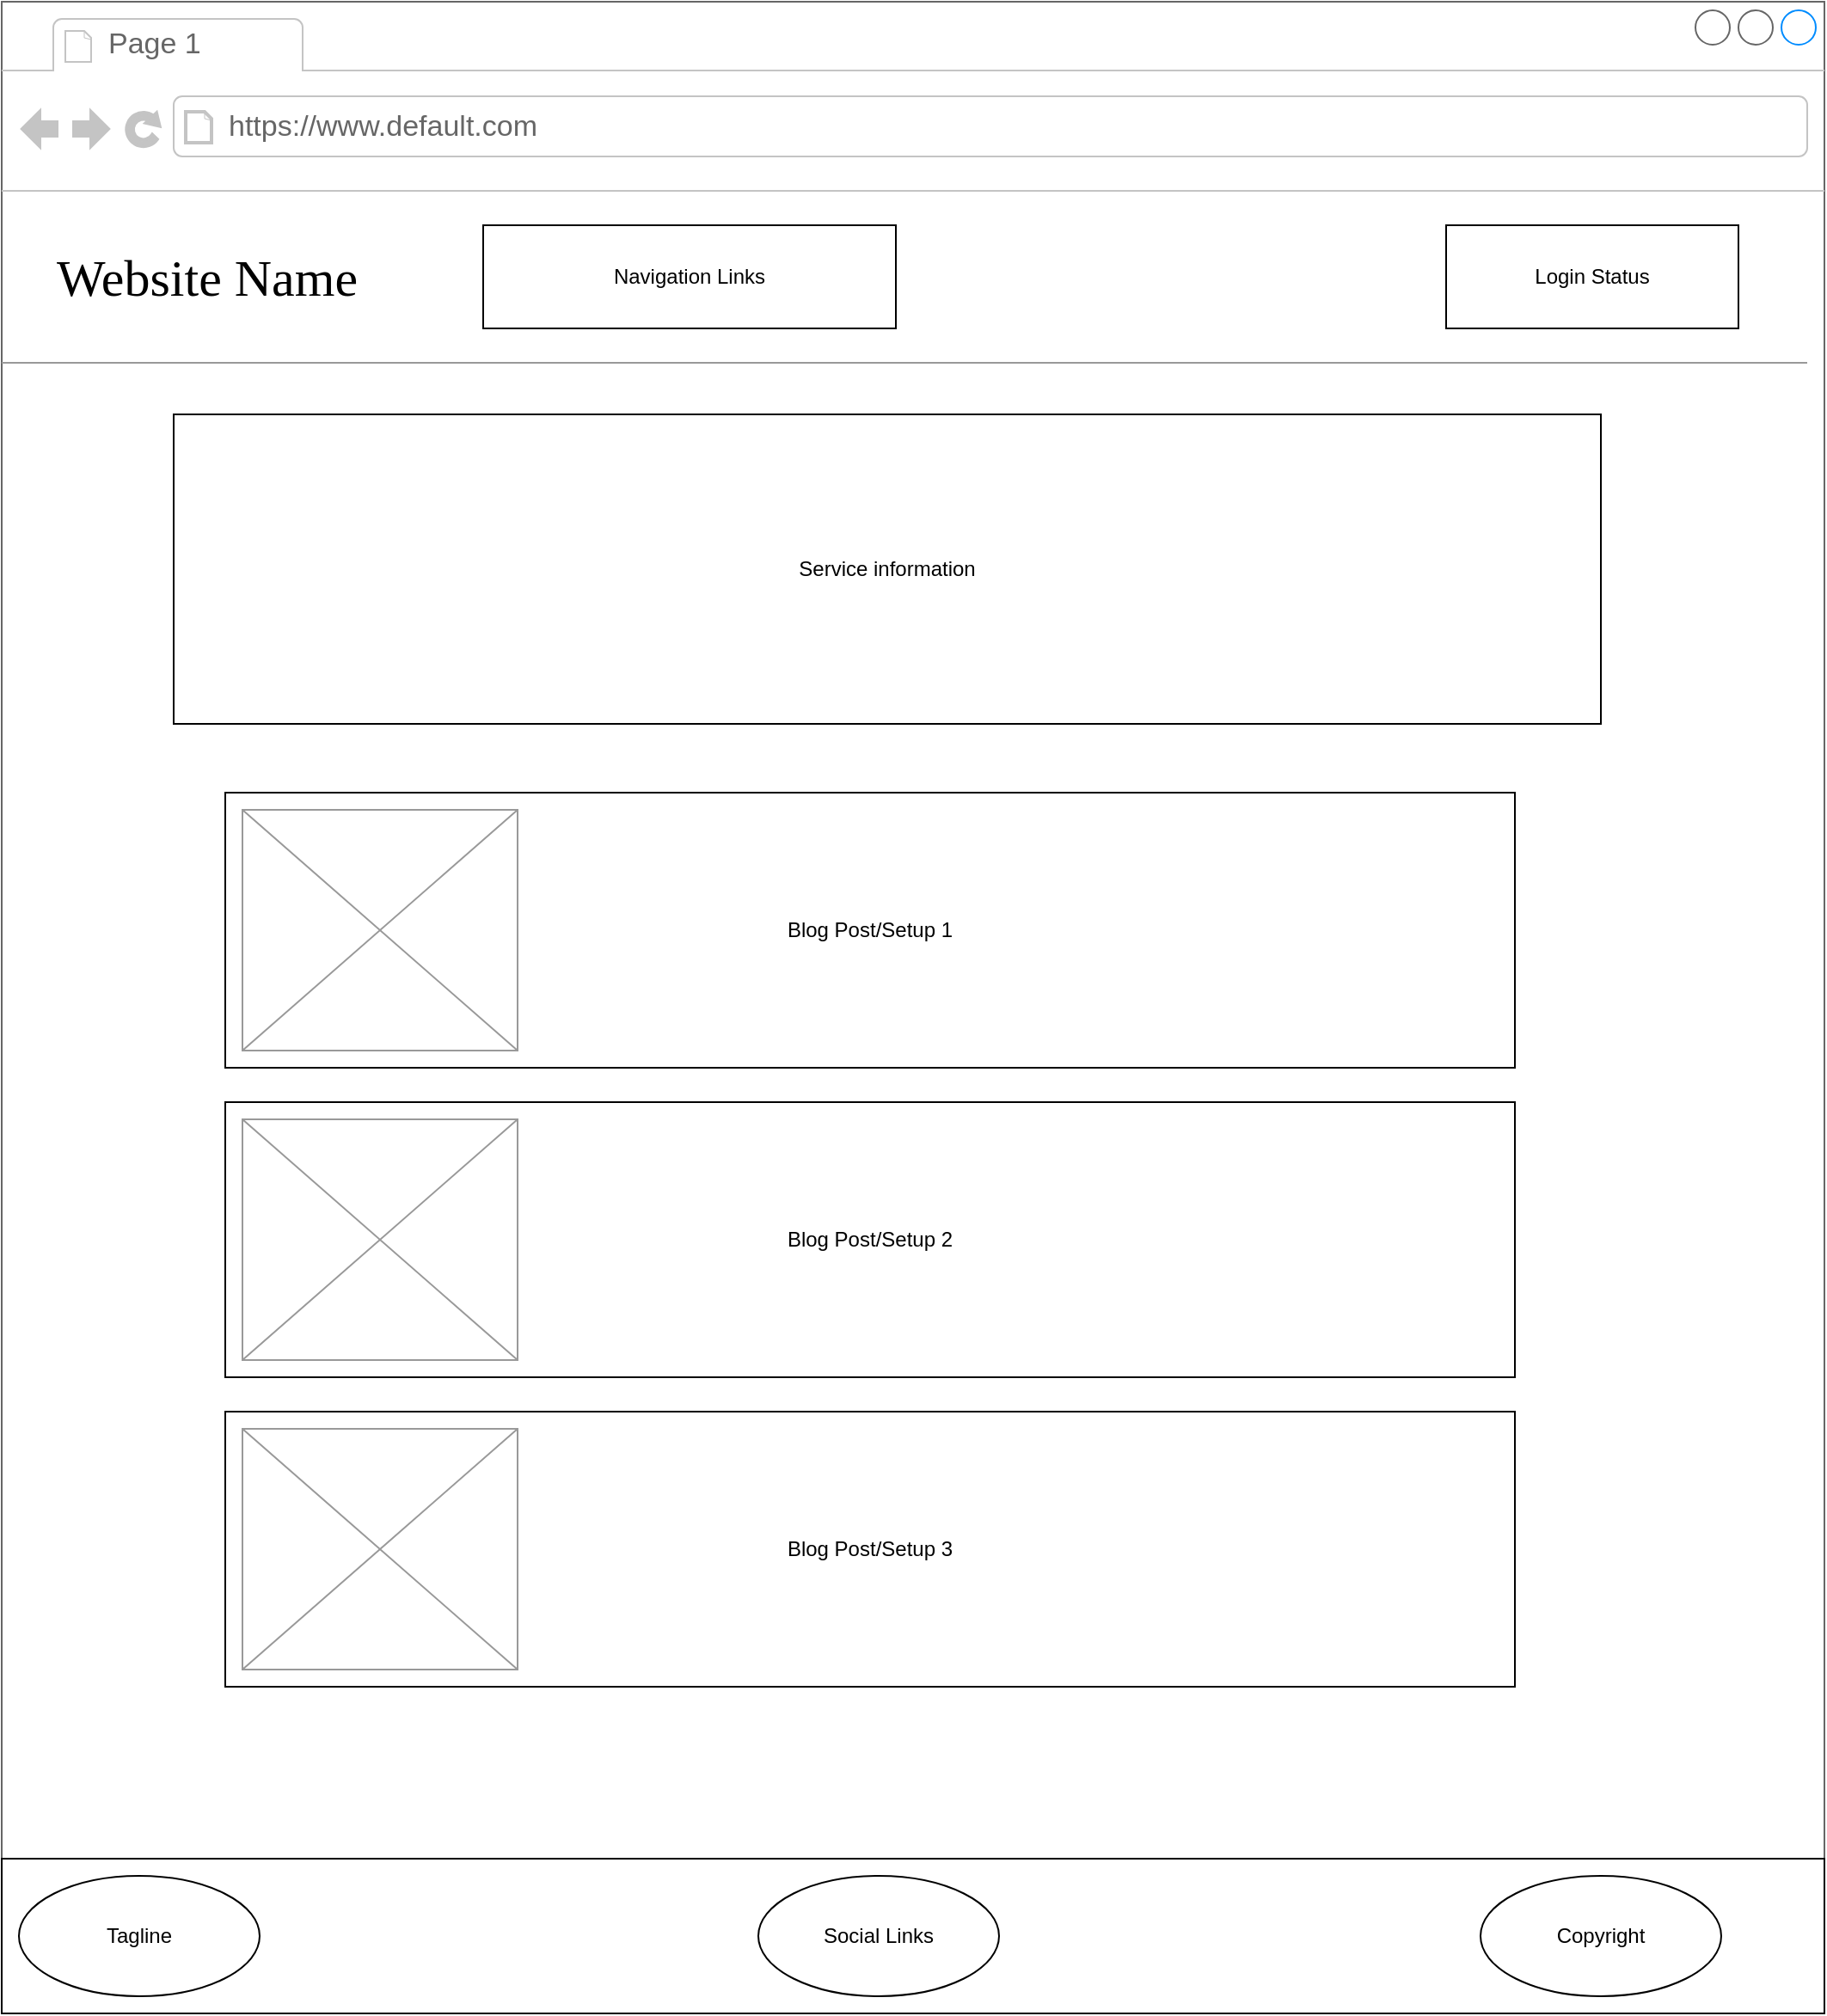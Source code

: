 <mxfile version="21.2.8" type="device">
  <diagram name="Page-1" id="2cc2dc42-3aac-f2a9-1cec-7a8b7cbee084">
    <mxGraphModel dx="1434" dy="836" grid="1" gridSize="10" guides="1" tooltips="1" connect="1" arrows="1" fold="1" page="1" pageScale="1" pageWidth="1100" pageHeight="850" background="none" math="0" shadow="0">
      <root>
        <mxCell id="0" />
        <mxCell id="1" parent="0" />
        <mxCell id="7026571954dc6520-1" value="" style="strokeWidth=1;shadow=0;dashed=0;align=center;html=1;shape=mxgraph.mockup.containers.browserWindow;rSize=0;strokeColor=#666666;mainText=,;recursiveResize=0;rounded=0;labelBackgroundColor=none;fontFamily=Verdana;fontSize=12" parent="1" vertex="1">
          <mxGeometry x="30" y="20" width="1060" height="1170" as="geometry" />
        </mxCell>
        <mxCell id="7026571954dc6520-2" value="Page 1" style="strokeWidth=1;shadow=0;dashed=0;align=center;html=1;shape=mxgraph.mockup.containers.anchor;fontSize=17;fontColor=#666666;align=left;" parent="7026571954dc6520-1" vertex="1">
          <mxGeometry x="60" y="12" width="110" height="26" as="geometry" />
        </mxCell>
        <mxCell id="7026571954dc6520-3" value="https://www.default.com" style="strokeWidth=1;shadow=0;dashed=0;align=center;html=1;shape=mxgraph.mockup.containers.anchor;rSize=0;fontSize=17;fontColor=#666666;align=left;" parent="7026571954dc6520-1" vertex="1">
          <mxGeometry x="130" y="60" width="250" height="26" as="geometry" />
        </mxCell>
        <mxCell id="7026571954dc6520-4" value="Website Name" style="text;html=1;points=[];align=left;verticalAlign=top;spacingTop=-4;fontSize=30;fontFamily=Verdana" parent="7026571954dc6520-1" vertex="1">
          <mxGeometry x="30" y="140" width="340" height="50" as="geometry" />
        </mxCell>
        <mxCell id="7026571954dc6520-15" value="" style="verticalLabelPosition=bottom;shadow=0;dashed=0;align=center;html=1;verticalAlign=top;strokeWidth=1;shape=mxgraph.mockup.markup.line;strokeColor=#999999;rounded=0;labelBackgroundColor=none;fillColor=#ffffff;fontFamily=Verdana;fontSize=12;fontColor=#000000;" parent="7026571954dc6520-1" vertex="1">
          <mxGeometry y="200" width="1050" height="20" as="geometry" />
        </mxCell>
        <mxCell id="X35HXGrq21wr1HeMXBQU-3" value="Navigation Links" style="rounded=0;whiteSpace=wrap;html=1;" vertex="1" parent="7026571954dc6520-1">
          <mxGeometry x="280" y="130" width="240" height="60" as="geometry" />
        </mxCell>
        <mxCell id="X35HXGrq21wr1HeMXBQU-4" value="Login Status" style="rounded=0;whiteSpace=wrap;html=1;" vertex="1" parent="7026571954dc6520-1">
          <mxGeometry x="840" y="130" width="170" height="60" as="geometry" />
        </mxCell>
        <mxCell id="X35HXGrq21wr1HeMXBQU-34" value="Service information" style="rounded=0;whiteSpace=wrap;html=1;" vertex="1" parent="7026571954dc6520-1">
          <mxGeometry x="100" y="240" width="830" height="180" as="geometry" />
        </mxCell>
        <mxCell id="X35HXGrq21wr1HeMXBQU-36" value="Blog Post/Setup 1" style="rounded=0;whiteSpace=wrap;html=1;" vertex="1" parent="7026571954dc6520-1">
          <mxGeometry x="130" y="460" width="750" height="160" as="geometry" />
        </mxCell>
        <mxCell id="X35HXGrq21wr1HeMXBQU-37" value="Blog Post/Setup 2" style="rounded=0;whiteSpace=wrap;html=1;" vertex="1" parent="7026571954dc6520-1">
          <mxGeometry x="130" y="640" width="750" height="160" as="geometry" />
        </mxCell>
        <mxCell id="X35HXGrq21wr1HeMXBQU-30" value="" style="rounded=0;whiteSpace=wrap;html=1;" vertex="1" parent="7026571954dc6520-1">
          <mxGeometry y="1080" width="1060" height="90" as="geometry" />
        </mxCell>
        <mxCell id="X35HXGrq21wr1HeMXBQU-31" value="Tagline" style="ellipse;whiteSpace=wrap;html=1;" vertex="1" parent="7026571954dc6520-1">
          <mxGeometry x="10" y="1090" width="140" height="70" as="geometry" />
        </mxCell>
        <mxCell id="X35HXGrq21wr1HeMXBQU-32" value="Social Links" style="ellipse;whiteSpace=wrap;html=1;" vertex="1" parent="7026571954dc6520-1">
          <mxGeometry x="440" y="1090" width="140" height="70" as="geometry" />
        </mxCell>
        <mxCell id="X35HXGrq21wr1HeMXBQU-33" value="Copyright" style="ellipse;whiteSpace=wrap;html=1;" vertex="1" parent="7026571954dc6520-1">
          <mxGeometry x="860" y="1090" width="140" height="70" as="geometry" />
        </mxCell>
        <mxCell id="X35HXGrq21wr1HeMXBQU-38" value="Blog Post/Setup 3" style="rounded=0;whiteSpace=wrap;html=1;" vertex="1" parent="7026571954dc6520-1">
          <mxGeometry x="130" y="820" width="750" height="160" as="geometry" />
        </mxCell>
        <mxCell id="X35HXGrq21wr1HeMXBQU-39" value="" style="verticalLabelPosition=bottom;shadow=0;dashed=0;align=center;html=1;verticalAlign=top;strokeWidth=1;shape=mxgraph.mockup.graphics.simpleIcon;strokeColor=#999999;" vertex="1" parent="7026571954dc6520-1">
          <mxGeometry x="140" y="470" width="160" height="140" as="geometry" />
        </mxCell>
        <mxCell id="X35HXGrq21wr1HeMXBQU-40" value="" style="verticalLabelPosition=bottom;shadow=0;dashed=0;align=center;html=1;verticalAlign=top;strokeWidth=1;shape=mxgraph.mockup.graphics.simpleIcon;strokeColor=#999999;" vertex="1" parent="7026571954dc6520-1">
          <mxGeometry x="140" y="650" width="160" height="140" as="geometry" />
        </mxCell>
        <mxCell id="X35HXGrq21wr1HeMXBQU-41" value="" style="verticalLabelPosition=bottom;shadow=0;dashed=0;align=center;html=1;verticalAlign=top;strokeWidth=1;shape=mxgraph.mockup.graphics.simpleIcon;strokeColor=#999999;" vertex="1" parent="7026571954dc6520-1">
          <mxGeometry x="140" y="830" width="160" height="140" as="geometry" />
        </mxCell>
      </root>
    </mxGraphModel>
  </diagram>
</mxfile>
